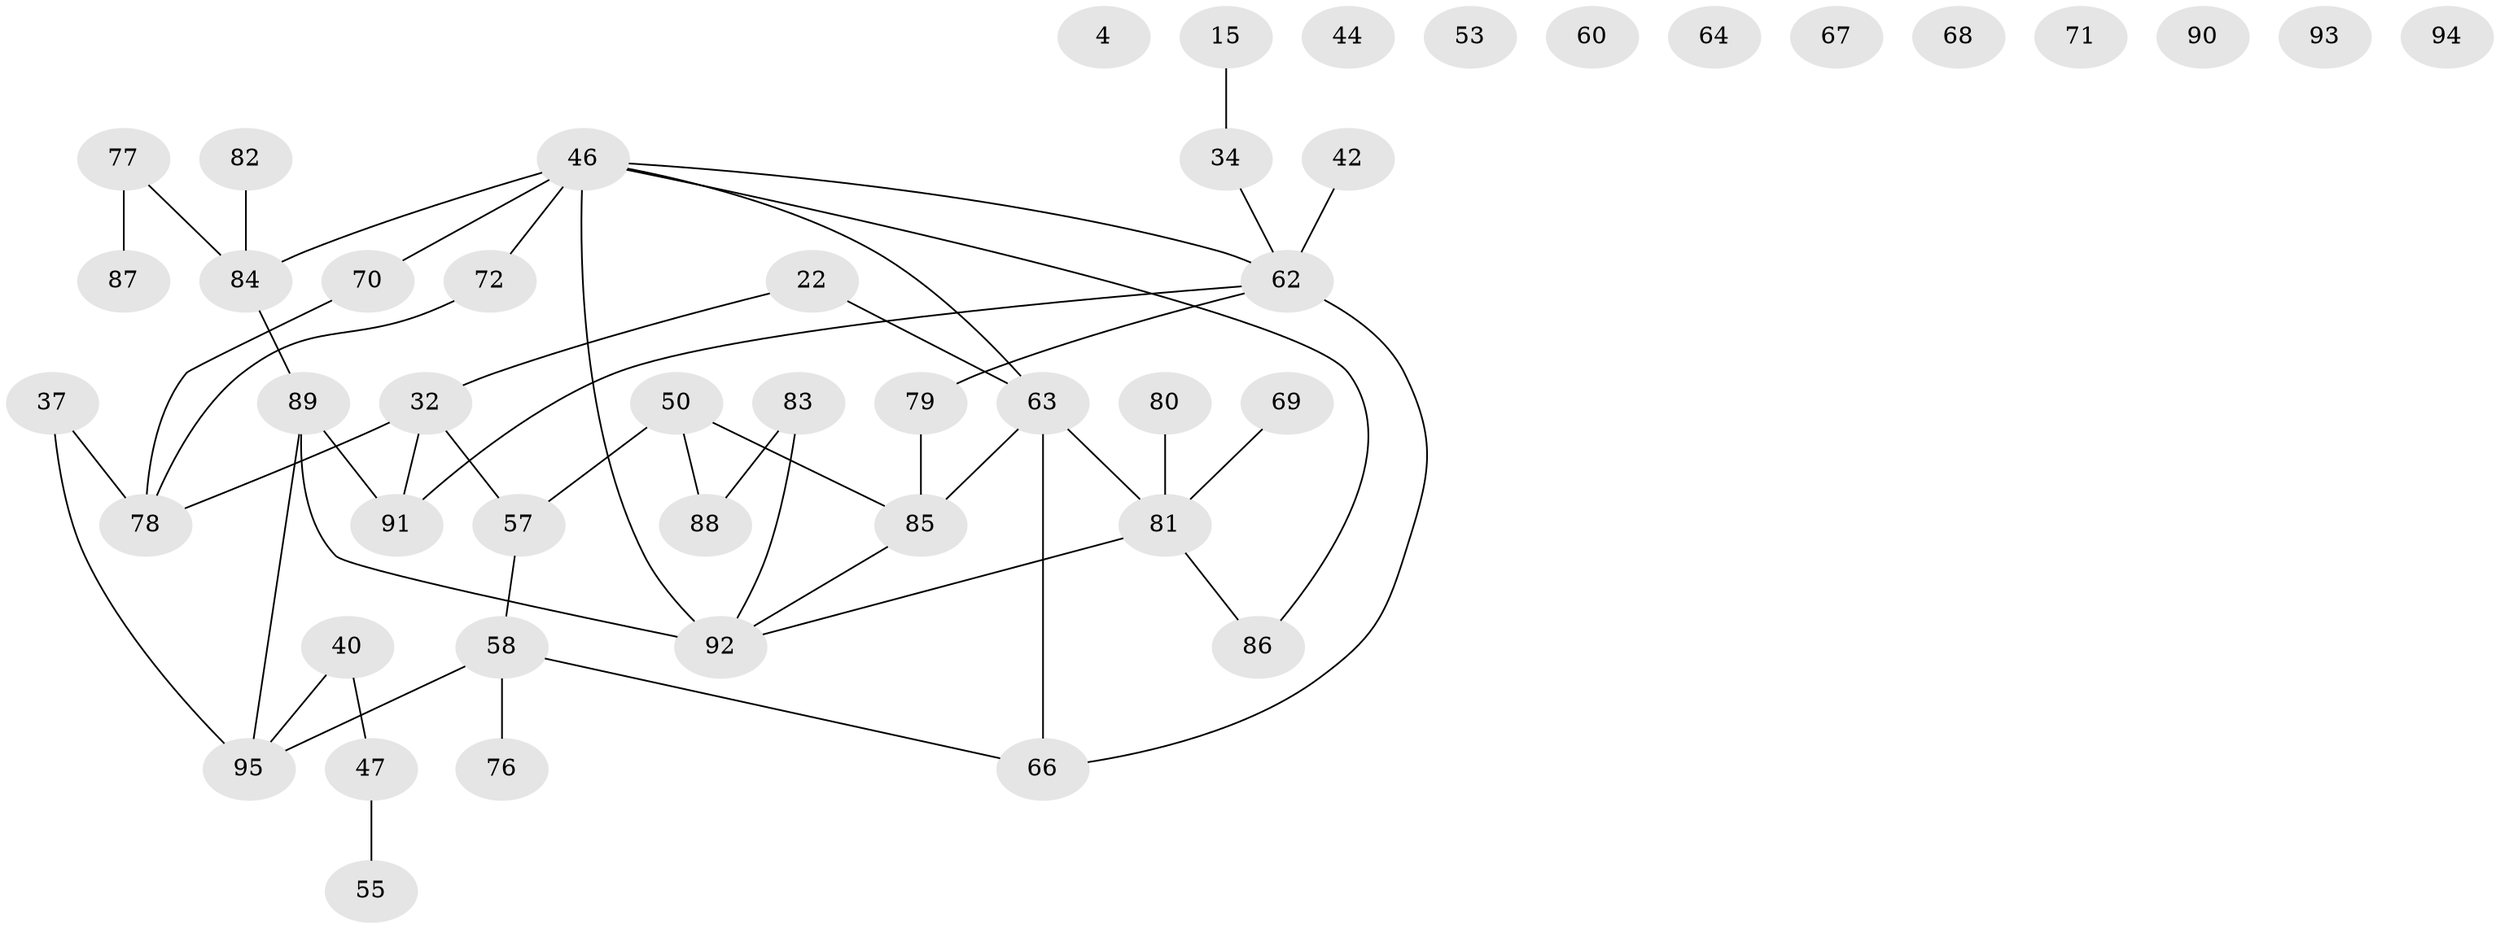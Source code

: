 // original degree distribution, {2: 0.2631578947368421, 4: 0.12631578947368421, 0: 0.11578947368421053, 1: 0.24210526315789474, 3: 0.18947368421052632, 6: 0.010526315789473684, 5: 0.042105263157894736, 7: 0.010526315789473684}
// Generated by graph-tools (version 1.1) at 2025/43/03/04/25 21:43:34]
// undirected, 47 vertices, 50 edges
graph export_dot {
graph [start="1"]
  node [color=gray90,style=filled];
  4;
  15;
  22;
  32 [super="+18"];
  34;
  37;
  40;
  42;
  44;
  46 [super="+26"];
  47 [super="+24"];
  50;
  53;
  55;
  57 [super="+39"];
  58 [super="+1+8"];
  60;
  62;
  63 [super="+12"];
  64;
  66;
  67;
  68;
  69;
  70 [super="+9+30"];
  71;
  72 [super="+13+20"];
  76;
  77 [super="+61+49"];
  78;
  79;
  80;
  81 [super="+11+45+35"];
  82;
  83;
  84 [super="+59+54"];
  85 [super="+48+36"];
  86 [super="+75+41"];
  87;
  88;
  89 [super="+38+65+29"];
  90;
  91;
  92 [super="+43+74"];
  93;
  94;
  95 [super="+17"];
  15 -- 34;
  22 -- 32;
  22 -- 63;
  32 -- 78;
  32 -- 91 [weight=2];
  32 -- 57;
  34 -- 62;
  37 -- 78;
  37 -- 95;
  40 -- 47;
  40 -- 95;
  42 -- 62;
  46 -- 62 [weight=2];
  46 -- 92 [weight=2];
  46 -- 72;
  46 -- 63;
  46 -- 84;
  46 -- 86;
  46 -- 70;
  47 -- 55;
  50 -- 57 [weight=2];
  50 -- 88;
  50 -- 85;
  57 -- 58;
  58 -- 66;
  58 -- 76;
  58 -- 95 [weight=2];
  62 -- 66;
  62 -- 79;
  62 -- 91;
  63 -- 66;
  63 -- 85 [weight=2];
  63 -- 81;
  69 -- 81;
  70 -- 78;
  72 -- 78;
  77 -- 87;
  77 -- 84;
  79 -- 85;
  80 -- 81;
  81 -- 92;
  81 -- 86;
  82 -- 84;
  83 -- 88;
  83 -- 92;
  84 -- 89;
  85 -- 92;
  89 -- 95;
  89 -- 91;
  89 -- 92;
}
